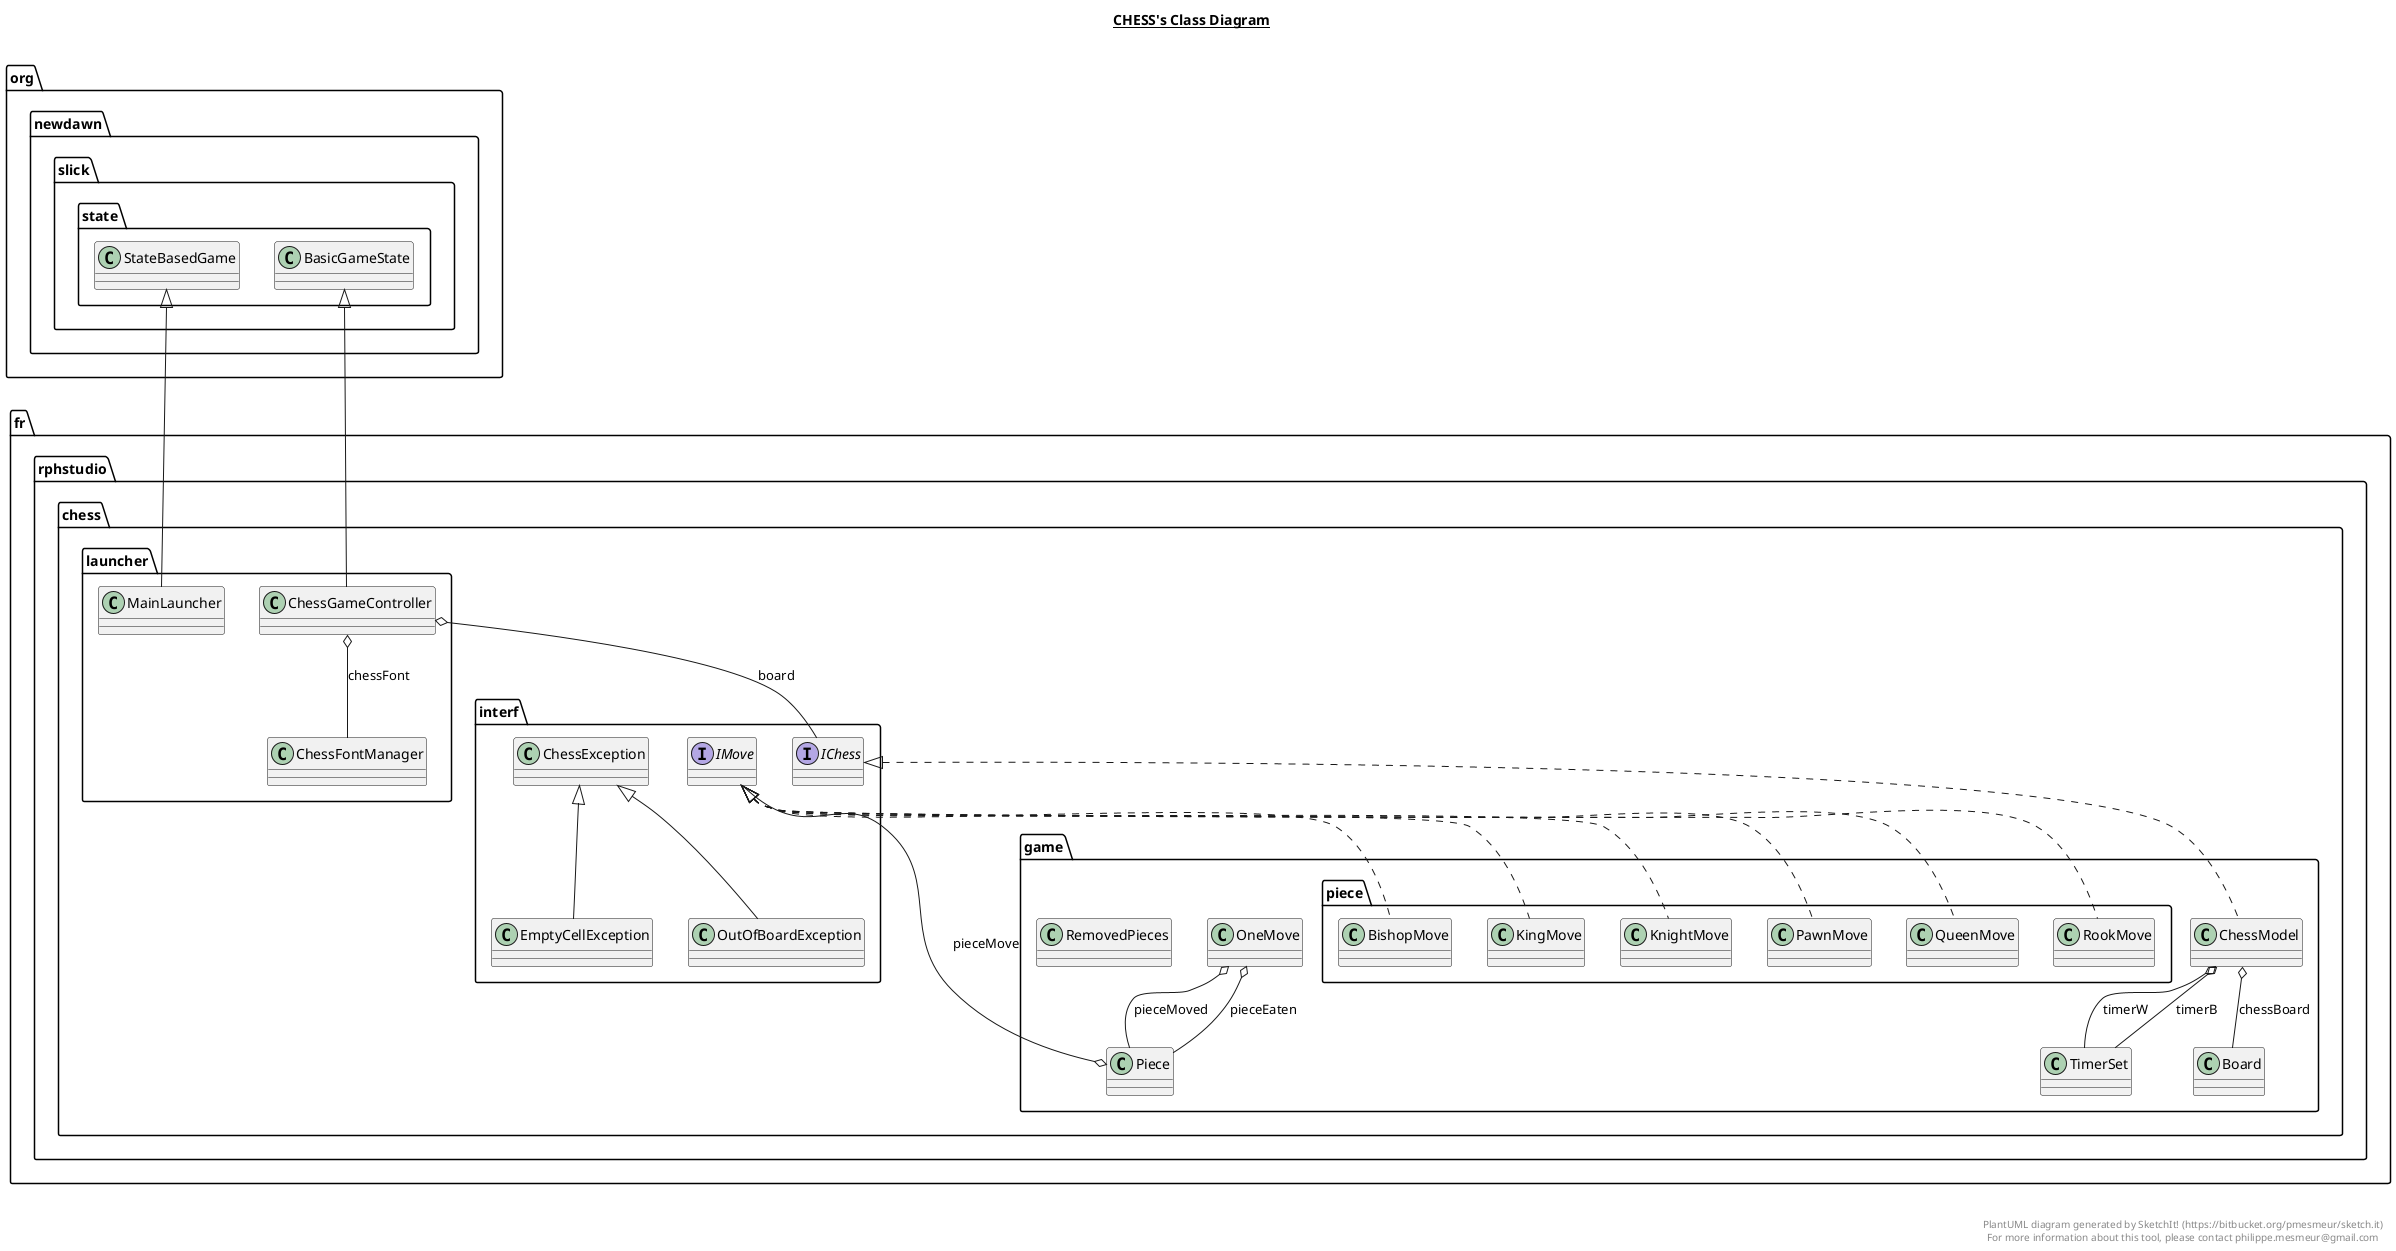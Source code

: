 @startuml

title __CHESS's Class Diagram__\n

  namespace fr.rphstudio.chess.game {
    class fr.rphstudio.chess.game.Board {
    }
  }
  

  namespace fr.rphstudio.chess.game {
    class fr.rphstudio.chess.game.ChessModel {
    }
  }
  

  namespace fr.rphstudio.chess.game {
    class fr.rphstudio.chess.game.OneMove {
    }
  }
  

  namespace fr.rphstudio.chess.game {
    class fr.rphstudio.chess.game.Piece {
    }
  }
  

  namespace fr.rphstudio.chess.game {
    class fr.rphstudio.chess.game.RemovedPieces {
    }
  }
  

  namespace fr.rphstudio.chess.game {
    class fr.rphstudio.chess.game.TimerSet {
    }
  }
  

  namespace fr.rphstudio.chess.game {
    namespace piece {
      class fr.rphstudio.chess.game.piece.BishopMove {
      }
    }
  }
  

  namespace fr.rphstudio.chess.game {
    namespace piece {
      class fr.rphstudio.chess.game.piece.KingMove {
      }
    }
  }
  

  namespace fr.rphstudio.chess.game {
    namespace piece {
      class fr.rphstudio.chess.game.piece.KnightMove {
      }
    }
  }
  

  namespace fr.rphstudio.chess.game {
    namespace piece {
      class fr.rphstudio.chess.game.piece.PawnMove {
      }
    }
  }
  

  namespace fr.rphstudio.chess.game {
    namespace piece {
      class fr.rphstudio.chess.game.piece.QueenMove {
      }
    }
  }
  

  namespace fr.rphstudio.chess.game {
    namespace piece {
      class fr.rphstudio.chess.game.piece.RookMove {
      }
    }
  }
  

  namespace fr.rphstudio.chess.interf {
    class fr.rphstudio.chess.interf.ChessException {
    }
  }
  

  namespace fr.rphstudio.chess.interf {
    class fr.rphstudio.chess.interf.EmptyCellException {
    }
  }
  

  namespace fr.rphstudio.chess.interf {
    interface fr.rphstudio.chess.interf.IChess {
    }
  }
  

  namespace fr.rphstudio.chess.interf {
    interface fr.rphstudio.chess.interf.IMove {
    }
  }
  

  namespace fr.rphstudio.chess.interf {
    class fr.rphstudio.chess.interf.OutOfBoardException {
    }
  }
  

  namespace fr.rphstudio.chess.launcher {
    class fr.rphstudio.chess.launcher.ChessFontManager {
    }
  }
  

  namespace fr.rphstudio.chess.launcher {
    class fr.rphstudio.chess.launcher.ChessGameController {
    }
  }
  

  namespace fr.rphstudio.chess.launcher {
    class fr.rphstudio.chess.launcher.MainLauncher {
    }
  }
  

  fr.rphstudio.chess.game.ChessModel .up.|> fr.rphstudio.chess.interf.IChess
  fr.rphstudio.chess.game.ChessModel o-- fr.rphstudio.chess.game.Board : chessBoard
  fr.rphstudio.chess.game.ChessModel o-- fr.rphstudio.chess.game.TimerSet : timerB
  fr.rphstudio.chess.game.ChessModel o-- fr.rphstudio.chess.game.TimerSet : timerW
  fr.rphstudio.chess.game.OneMove o-- fr.rphstudio.chess.interf.IChess.ChessPosition : newPos
  fr.rphstudio.chess.game.OneMove o-- fr.rphstudio.chess.interf.IChess.ChessPosition : oldRookPos
  fr.rphstudio.chess.game.OneMove o-- fr.rphstudio.chess.game.Piece : pieceEaten
  fr.rphstudio.chess.game.OneMove o-- fr.rphstudio.chess.interf.IChess.ChessPosition : pieceEatenPos
  fr.rphstudio.chess.game.OneMove o-- fr.rphstudio.chess.game.Piece : pieceMoved
  fr.rphstudio.chess.game.OneMove o-- fr.rphstudio.chess.interf.IChess.ChessPosition : pieceMovedPos
  fr.rphstudio.chess.game.Piece o-- fr.rphstudio.chess.interf.IChess.ChessColor : chessColor
  fr.rphstudio.chess.game.Piece o-- fr.rphstudio.chess.interf.IChess.ChessType : chessType
  fr.rphstudio.chess.game.Piece o-- fr.rphstudio.chess.interf.IMove : pieceMove
  fr.rphstudio.chess.game.RemovedPieces o-- fr.rphstudio.chess.interf.IChess.ChessType : type
  fr.rphstudio.chess.game.piece.BishopMove .up.|> fr.rphstudio.chess.interf.IMove
  fr.rphstudio.chess.game.piece.KingMove .up.|> fr.rphstudio.chess.interf.IMove
  fr.rphstudio.chess.game.piece.KnightMove .up.|> fr.rphstudio.chess.interf.IMove
  fr.rphstudio.chess.game.piece.PawnMove .up.|> fr.rphstudio.chess.interf.IMove
  fr.rphstudio.chess.game.piece.QueenMove .up.|> fr.rphstudio.chess.interf.IMove
  fr.rphstudio.chess.game.piece.RookMove .up.|> fr.rphstudio.chess.interf.IMove
  fr.rphstudio.chess.interf.EmptyCellException -up-|> fr.rphstudio.chess.interf.ChessException
  fr.rphstudio.chess.interf.OutOfBoardException -up-|> fr.rphstudio.chess.interf.ChessException
  fr.rphstudio.chess.launcher.ChessGameController -up-|> org.newdawn.slick.state.BasicGameState
  fr.rphstudio.chess.launcher.ChessGameController o-- fr.rphstudio.chess.interf.IChess : board
  fr.rphstudio.chess.launcher.ChessGameController o-- fr.rphstudio.chess.launcher.ChessFontManager : chessFont
  fr.rphstudio.chess.launcher.ChessGameController o-- fr.rphstudio.chess.interf.IChess.ChessColor : currentColor
  fr.rphstudio.chess.launcher.ChessGameController o-- fr.rphstudio.chess.interf.IChess.ChessPosition : selectPos
  fr.rphstudio.chess.launcher.MainLauncher -up-|> org.newdawn.slick.state.StateBasedGame


right footer


PlantUML diagram generated by SketchIt! (https://bitbucket.org/pmesmeur/sketch.it)
For more information about this tool, please contact philippe.mesmeur@gmail.com
endfooter

@enduml
